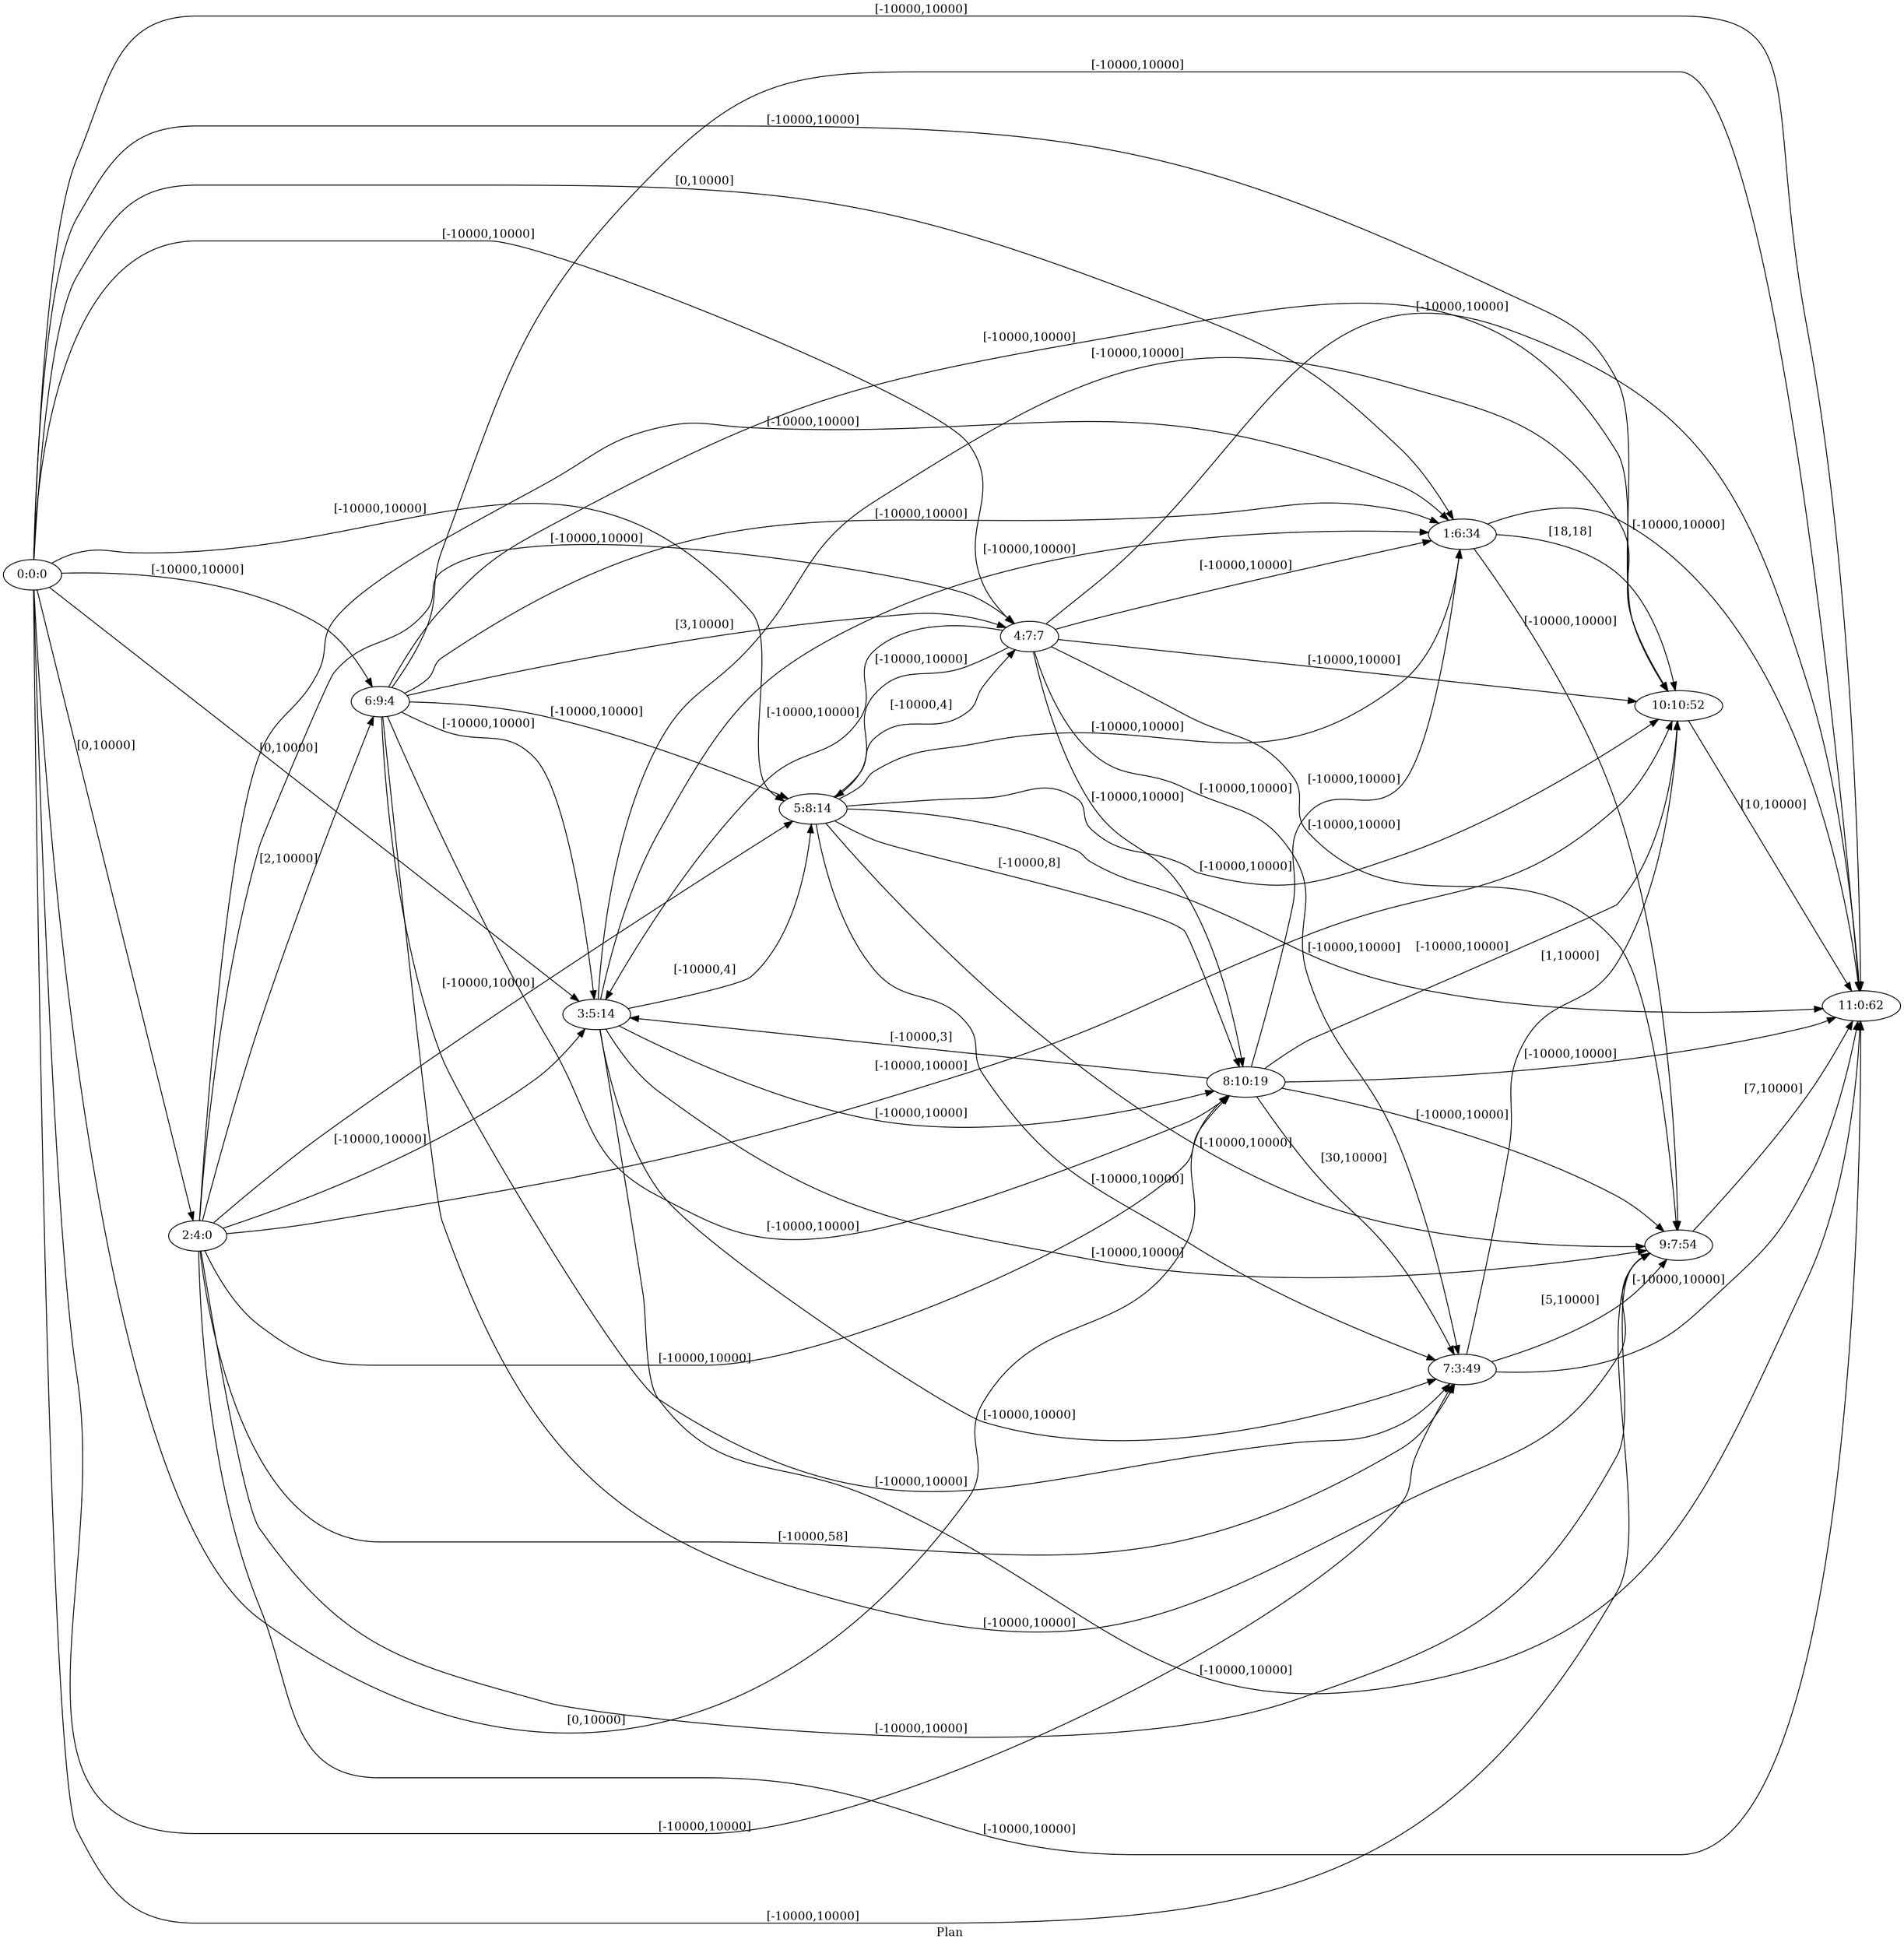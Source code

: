 digraph G {
 rankdir = LR;
 nodesep = .45; 
 size = 30;
label="Plan ";
 fldt = 0.408568;
"0:0:0"->"1:6:34"[ label = "[0,10000]"];
"0:0:0"->"2:4:0"[ label = "[0,10000]"];
"0:0:0"->"3:5:14"[ label = "[0,10000]"];
"0:0:0"->"4:7:7"[ label = "[-10000,10000]"];
"0:0:0"->"5:8:14"[ label = "[-10000,10000]"];
"0:0:0"->"6:9:4"[ label = "[-10000,10000]"];
"0:0:0"->"7:3:49"[ label = "[-10000,10000]"];
"0:0:0"->"8:10:19"[ label = "[0,10000]"];
"0:0:0"->"9:7:54"[ label = "[-10000,10000]"];
"0:0:0"->"10:10:52"[ label = "[-10000,10000]"];
"0:0:0"->"11:0:62"[ label = "[-10000,10000]"];
"1:6:34"->"9:7:54"[ label = "[-10000,10000]"];
"1:6:34"->"10:10:52"[ label = "[18,18]"];
"1:6:34"->"11:0:62"[ label = "[-10000,10000]"];
"2:4:0"->"1:6:34"[ label = "[-10000,10000]"];
"2:4:0"->"3:5:14"[ label = "[-10000,10000]"];
"2:4:0"->"4:7:7"[ label = "[-10000,10000]"];
"2:4:0"->"5:8:14"[ label = "[-10000,10000]"];
"2:4:0"->"6:9:4"[ label = "[2,10000]"];
"2:4:0"->"7:3:49"[ label = "[-10000,58]"];
"2:4:0"->"8:10:19"[ label = "[-10000,10000]"];
"2:4:0"->"9:7:54"[ label = "[-10000,10000]"];
"2:4:0"->"10:10:52"[ label = "[-10000,10000]"];
"2:4:0"->"11:0:62"[ label = "[-10000,10000]"];
"3:5:14"->"1:6:34"[ label = "[-10000,10000]"];
"3:5:14"->"5:8:14"[ label = "[-10000,4]"];
"3:5:14"->"7:3:49"[ label = "[-10000,10000]"];
"3:5:14"->"8:10:19"[ label = "[-10000,10000]"];
"3:5:14"->"9:7:54"[ label = "[-10000,10000]"];
"3:5:14"->"10:10:52"[ label = "[-10000,10000]"];
"3:5:14"->"11:0:62"[ label = "[-10000,10000]"];
"4:7:7"->"1:6:34"[ label = "[-10000,10000]"];
"4:7:7"->"3:5:14"[ label = "[-10000,10000]"];
"4:7:7"->"5:8:14"[ label = "[-10000,10000]"];
"4:7:7"->"7:3:49"[ label = "[-10000,10000]"];
"4:7:7"->"8:10:19"[ label = "[-10000,10000]"];
"4:7:7"->"9:7:54"[ label = "[-10000,10000]"];
"4:7:7"->"10:10:52"[ label = "[-10000,10000]"];
"4:7:7"->"11:0:62"[ label = "[-10000,10000]"];
"5:8:14"->"1:6:34"[ label = "[-10000,10000]"];
"5:8:14"->"4:7:7"[ label = "[-10000,4]"];
"5:8:14"->"7:3:49"[ label = "[-10000,10000]"];
"5:8:14"->"8:10:19"[ label = "[-10000,8]"];
"5:8:14"->"9:7:54"[ label = "[-10000,10000]"];
"5:8:14"->"10:10:52"[ label = "[-10000,10000]"];
"5:8:14"->"11:0:62"[ label = "[-10000,10000]"];
"6:9:4"->"1:6:34"[ label = "[-10000,10000]"];
"6:9:4"->"3:5:14"[ label = "[-10000,10000]"];
"6:9:4"->"4:7:7"[ label = "[3,10000]"];
"6:9:4"->"5:8:14"[ label = "[-10000,10000]"];
"6:9:4"->"7:3:49"[ label = "[-10000,10000]"];
"6:9:4"->"8:10:19"[ label = "[-10000,10000]"];
"6:9:4"->"9:7:54"[ label = "[-10000,10000]"];
"6:9:4"->"10:10:52"[ label = "[-10000,10000]"];
"6:9:4"->"11:0:62"[ label = "[-10000,10000]"];
"7:3:49"->"9:7:54"[ label = "[5,10000]"];
"7:3:49"->"10:10:52"[ label = "[1,10000]"];
"7:3:49"->"11:0:62"[ label = "[-10000,10000]"];
"8:10:19"->"1:6:34"[ label = "[-10000,10000]"];
"8:10:19"->"3:5:14"[ label = "[-10000,3]"];
"8:10:19"->"7:3:49"[ label = "[30,10000]"];
"8:10:19"->"9:7:54"[ label = "[-10000,10000]"];
"8:10:19"->"10:10:52"[ label = "[-10000,10000]"];
"8:10:19"->"11:0:62"[ label = "[-10000,10000]"];
"9:7:54"->"11:0:62"[ label = "[7,10000]"];
"10:10:52"->"11:0:62"[ label = "[10,10000]"];
}
